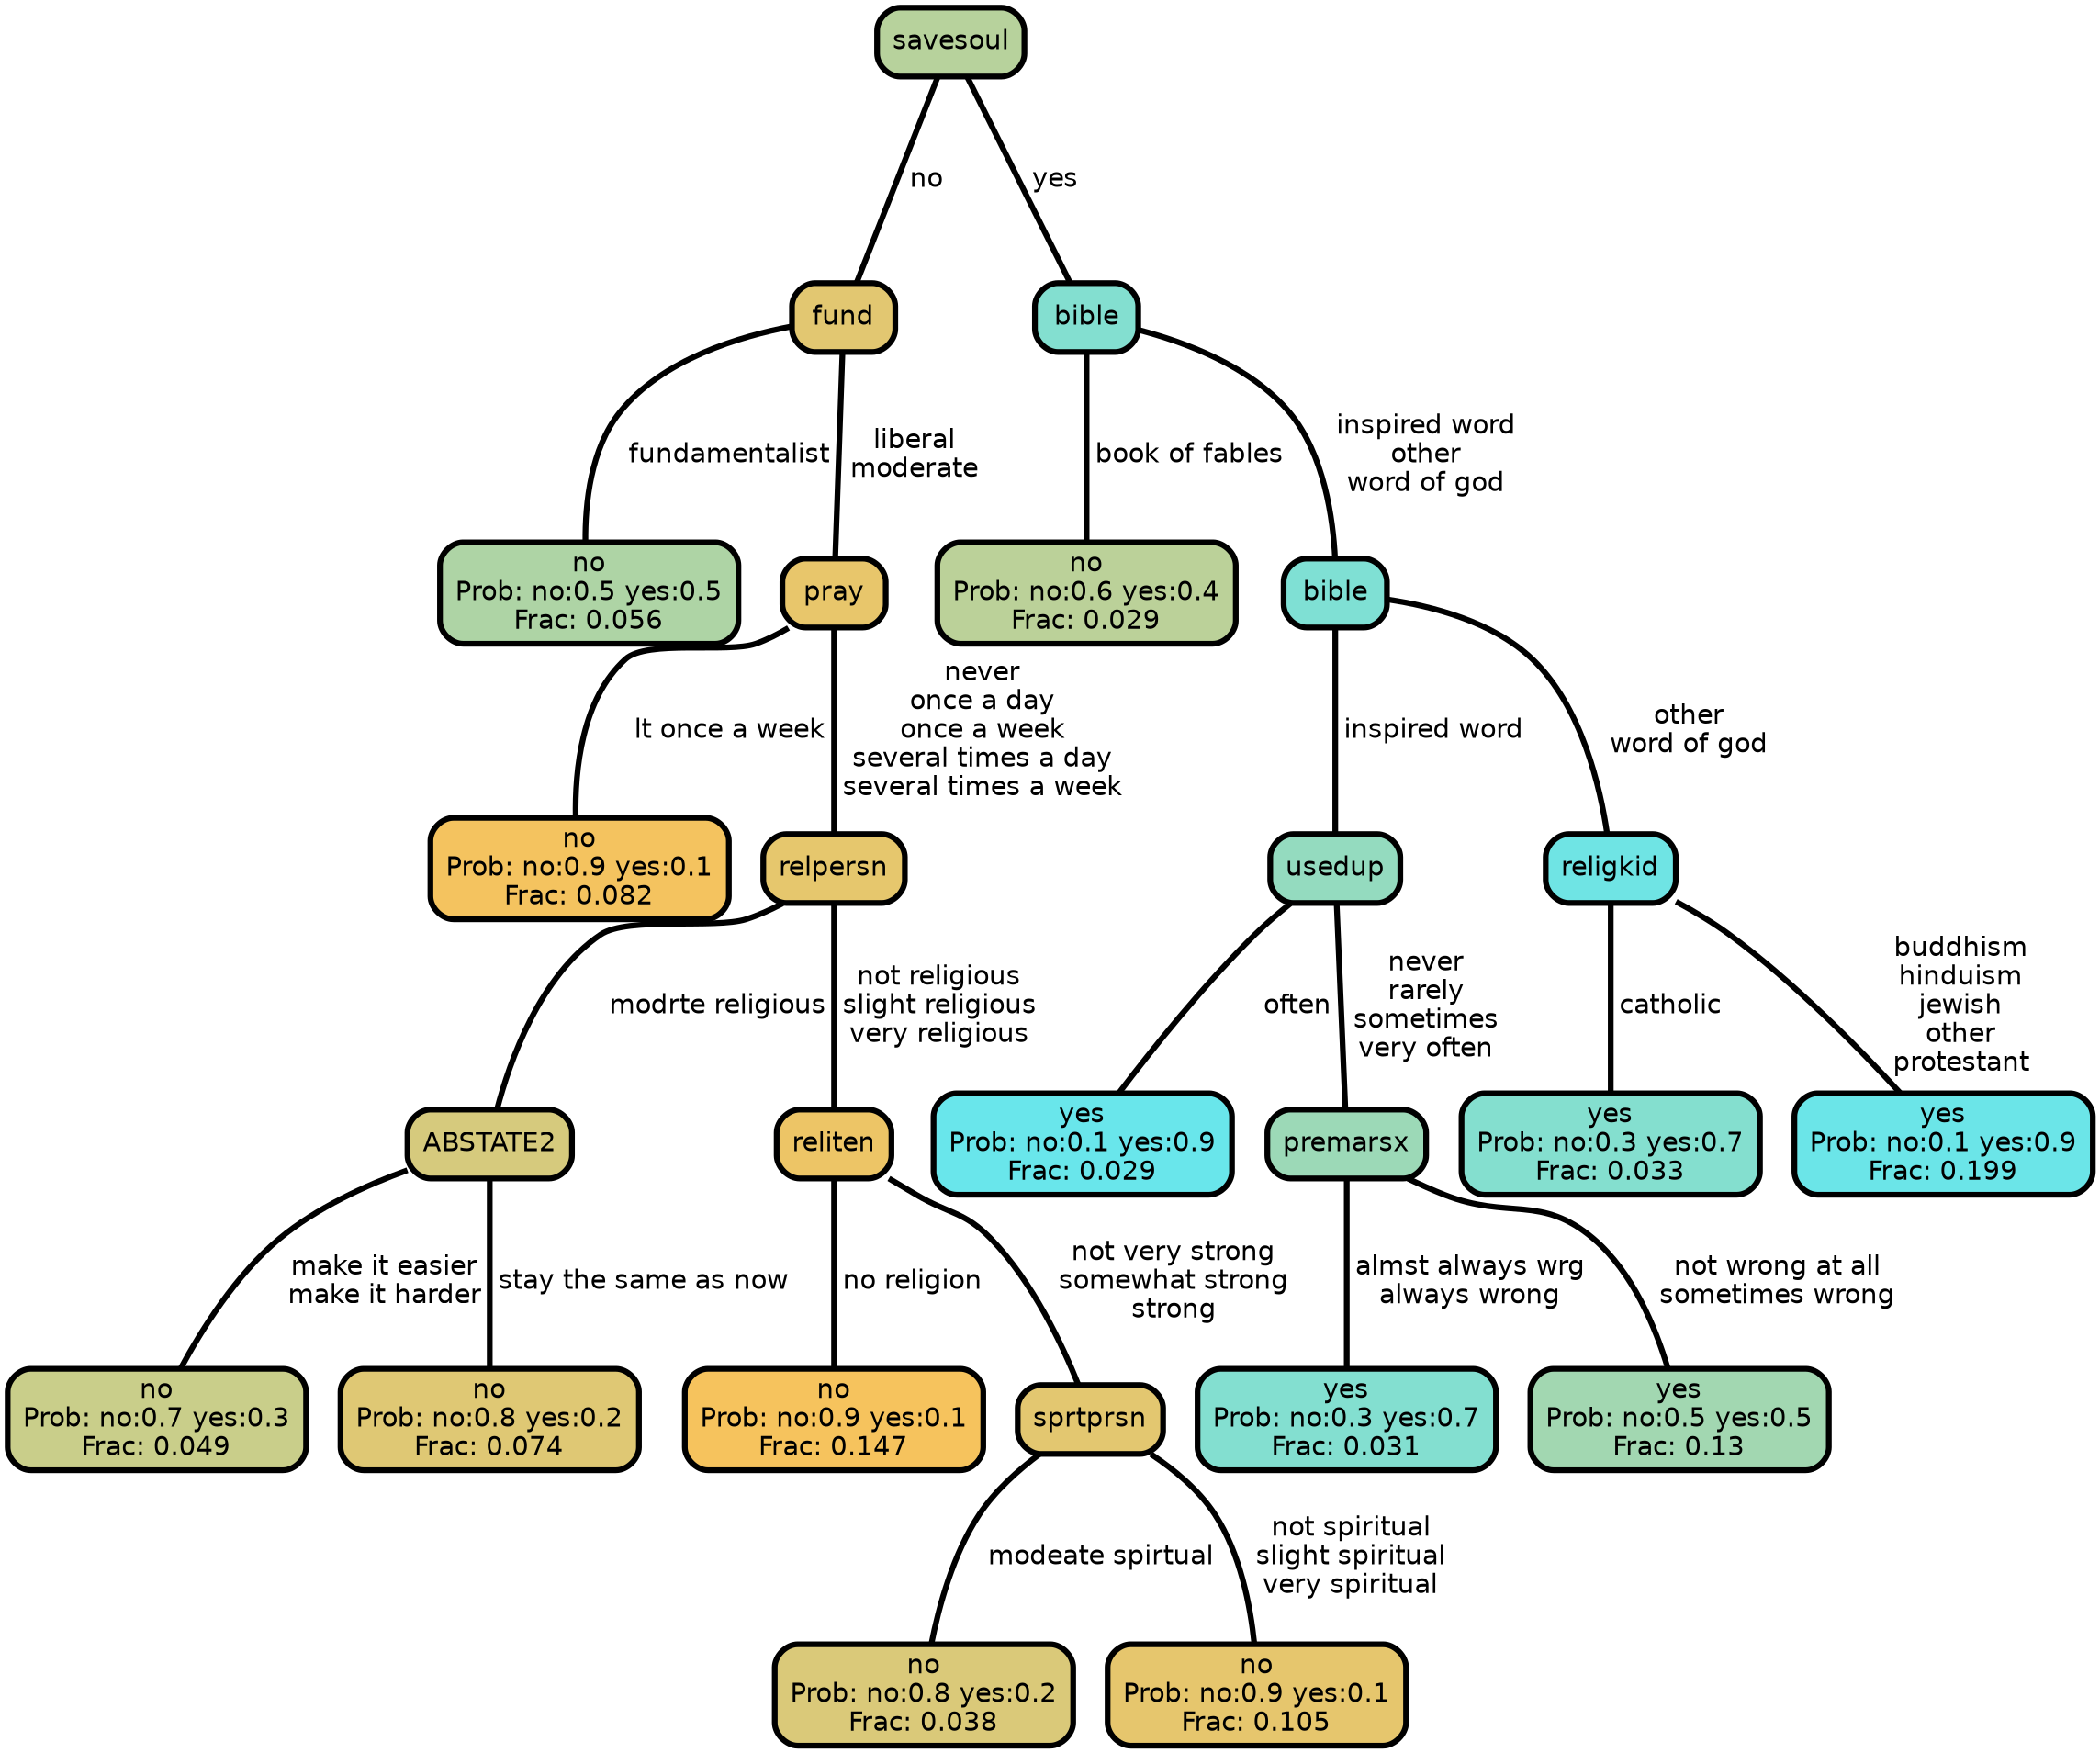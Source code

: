 graph Tree {
node [shape=box, style="filled, rounded",color="black",penwidth="3",fontcolor="black",                 fontname=helvetica] ;
graph [ranksep="0 equally", splines=straight,                 bgcolor=transparent, dpi=200] ;
edge [fontname=helvetica, color=black] ;
0 [label="no
Prob: no:0.5 yes:0.5
Frac: 0.056", fillcolor="#aed4a5"] ;
1 [label="fund", fillcolor="#e2c771"] ;
2 [label="no
Prob: no:0.9 yes:0.1
Frac: 0.082", fillcolor="#f4c35f"] ;
3 [label="pray", fillcolor="#e8c66b"] ;
4 [label="no
Prob: no:0.7 yes:0.3
Frac: 0.049", fillcolor="#c9ce8a"] ;
5 [label="ABSTATE2", fillcolor="#d6ca7d"] ;
6 [label="no
Prob: no:0.8 yes:0.2
Frac: 0.074", fillcolor="#dfc874"] ;
7 [label="relpersn", fillcolor="#e6c76d"] ;
8 [label="no
Prob: no:0.9 yes:0.1
Frac: 0.147", fillcolor="#f6c35d"] ;
9 [label="reliten", fillcolor="#edc566"] ;
10 [label="no
Prob: no:0.8 yes:0.2
Frac: 0.038", fillcolor="#dac979"] ;
11 [label="sprtprsn", fillcolor="#e3c770"] ;
12 [label="no
Prob: no:0.9 yes:0.1
Frac: 0.105", fillcolor="#e6c66d"] ;
13 [label="savesoul", fillcolor="#b7d29c"] ;
14 [label="no
Prob: no:0.6 yes:0.4
Frac: 0.029", fillcolor="#bbd199"] ;
15 [label="bible", fillcolor="#83dfd0"] ;
16 [label="yes
Prob: no:0.1 yes:0.9
Frac: 0.029", fillcolor="#69e6eb"] ;
17 [label="usedup", fillcolor="#94dbbf"] ;
18 [label="yes
Prob: no:0.3 yes:0.7
Frac: 0.031", fillcolor="#83dfd0"] ;
19 [label="premarsx", fillcolor="#9cd9b7"] ;
20 [label="yes
Prob: no:0.5 yes:0.5
Frac: 0.13", fillcolor="#a2d7b1"] ;
21 [label="bible", fillcolor="#7fe0d4"] ;
22 [label="yes
Prob: no:0.3 yes:0.7
Frac: 0.033", fillcolor="#84dfcf"] ;
23 [label="religkid", fillcolor="#6fe4e4"] ;
24 [label="yes
Prob: no:0.1 yes:0.9
Frac: 0.199", fillcolor="#6be5e8"] ;
1 -- 0 [label=" fundamentalist",penwidth=3] ;
1 -- 3 [label=" liberal\n moderate",penwidth=3] ;
3 -- 2 [label=" lt once a week",penwidth=3] ;
3 -- 7 [label=" never\n once a day\n once a week\n several times a day\n several times a week",penwidth=3] ;
5 -- 4 [label=" make it easier\n make it harder",penwidth=3] ;
5 -- 6 [label=" stay the same as now",penwidth=3] ;
7 -- 5 [label=" modrte religious",penwidth=3] ;
7 -- 9 [label=" not religious\n slight religious\n very religious",penwidth=3] ;
9 -- 8 [label=" no religion",penwidth=3] ;
9 -- 11 [label=" not very strong\n somewhat strong\n strong",penwidth=3] ;
11 -- 10 [label=" modeate spirtual",penwidth=3] ;
11 -- 12 [label=" not spiritual\n slight spiritual\n very spiritual",penwidth=3] ;
13 -- 1 [label=" no",penwidth=3] ;
13 -- 15 [label=" yes",penwidth=3] ;
15 -- 14 [label=" book of fables",penwidth=3] ;
15 -- 21 [label=" inspired word\n other\n word of god",penwidth=3] ;
17 -- 16 [label=" often",penwidth=3] ;
17 -- 19 [label=" never\n rarely\n sometimes\n very often",penwidth=3] ;
19 -- 18 [label=" almst always wrg\n always wrong",penwidth=3] ;
19 -- 20 [label=" not wrong at all\n sometimes wrong",penwidth=3] ;
21 -- 17 [label=" inspired word",penwidth=3] ;
21 -- 23 [label=" other\n word of god",penwidth=3] ;
23 -- 22 [label=" catholic",penwidth=3] ;
23 -- 24 [label=" buddhism\n hinduism\n jewish\n other\n protestant",penwidth=3] ;
{rank = same;}}